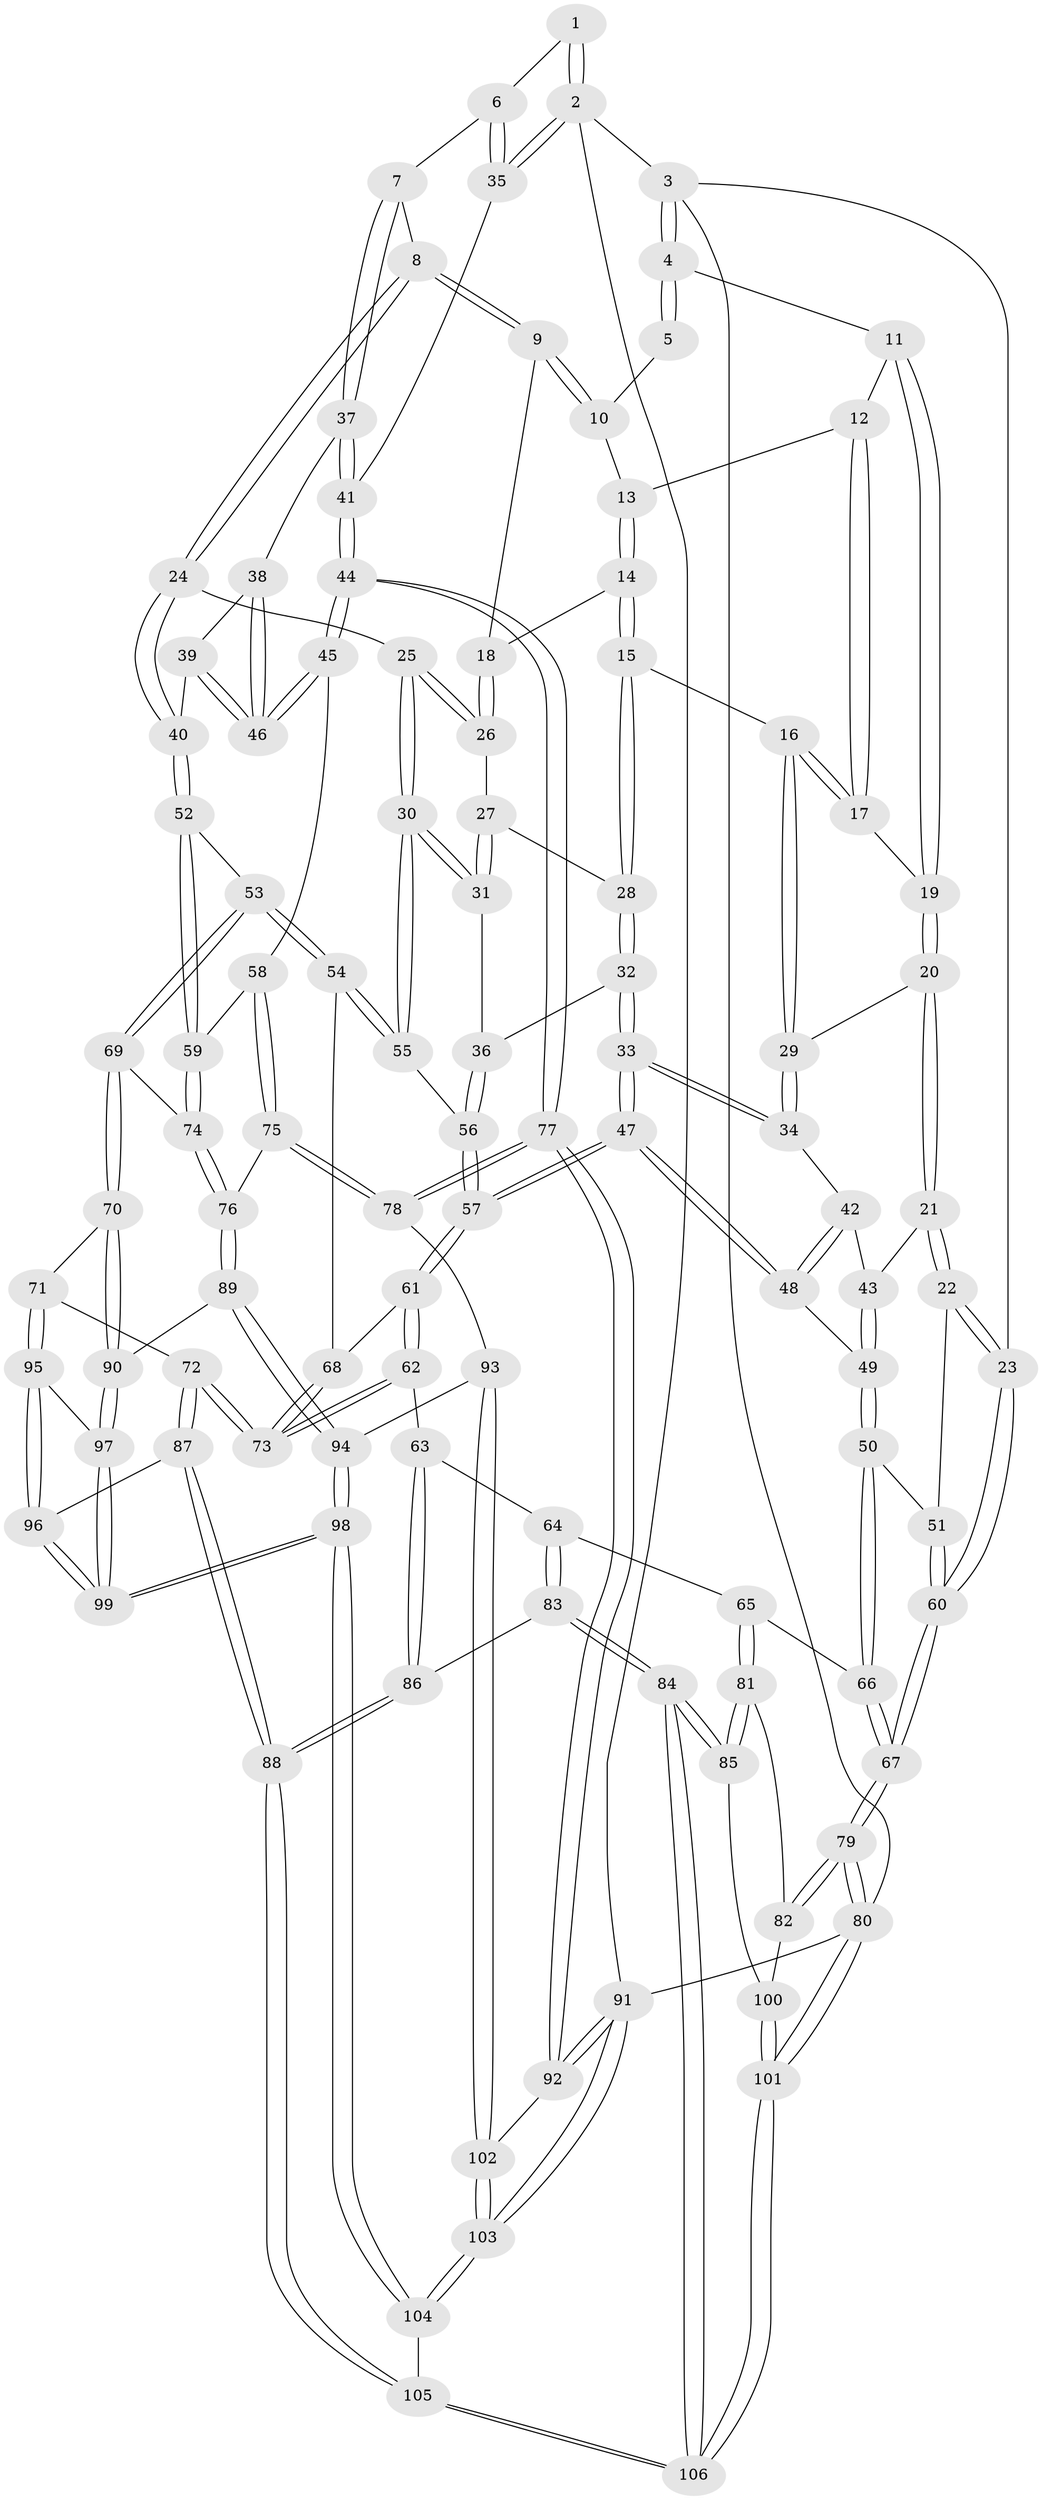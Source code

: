 // Generated by graph-tools (version 1.1) at 2025/38/03/09/25 02:38:52]
// undirected, 106 vertices, 262 edges
graph export_dot {
graph [start="1"]
  node [color=gray90,style=filled];
  1 [pos="+0.9551219785464142+0"];
  2 [pos="+1+0"];
  3 [pos="+0+0"];
  4 [pos="+0+0"];
  5 [pos="+0.506427190465186+0"];
  6 [pos="+0.8302579701909231+0.11665496624532186"];
  7 [pos="+0.8271611028316253+0.12317304831343899"];
  8 [pos="+0.7750255002164169+0.1430233883525478"];
  9 [pos="+0.538898897973512+0"];
  10 [pos="+0.5062829452713941+0"];
  11 [pos="+0.13145772219370983+0"];
  12 [pos="+0.31727646146381755+0.06187445268882552"];
  13 [pos="+0.34654423231626125+0.05880962704517112"];
  14 [pos="+0.37974290289530854+0.1216271856602205"];
  15 [pos="+0.3661161452009745+0.18012586461038957"];
  16 [pos="+0.3414097891143017+0.1825554493646101"];
  17 [pos="+0.2749902331400666+0.13928149280139798"];
  18 [pos="+0.5269837000917449+0.04483336651933493"];
  19 [pos="+0.19418715469913692+0.13657394795172834"];
  20 [pos="+0.16728080758792407+0.2100623882318925"];
  21 [pos="+0.15233671049789882+0.2300074763320684"];
  22 [pos="+0.12434871617831275+0.23981606447618722"];
  23 [pos="+0+0.29753154779108104"];
  24 [pos="+0.6866084294337397+0.2383985453481901"];
  25 [pos="+0.6706767802092276+0.2438566560732856"];
  26 [pos="+0.5282932566504438+0.10383014466204576"];
  27 [pos="+0.49542782126449475+0.1656244004191855"];
  28 [pos="+0.4041421377995146+0.2087147676461651"];
  29 [pos="+0.2998280011428103+0.2335464946548377"];
  30 [pos="+0.5802524513890407+0.3264128901635041"];
  31 [pos="+0.5632321496685048+0.31861921123659964"];
  32 [pos="+0.4209330721616431+0.30777124894572105"];
  33 [pos="+0.36041524555013077+0.34090982197940956"];
  34 [pos="+0.2990577977838864+0.2845049447223443"];
  35 [pos="+1+0.14068219166661813"];
  36 [pos="+0.4232570158887875+0.3085909353166955"];
  37 [pos="+0.8664320302726244+0.1806247946111782"];
  38 [pos="+0.8612558461532495+0.2088159779881028"];
  39 [pos="+0.7972640586790628+0.3576110226801338"];
  40 [pos="+0.769467484757176+0.35104730106905935"];
  41 [pos="+1+0.3986046866393583"];
  42 [pos="+0.2582992009470801+0.2941598011950138"];
  43 [pos="+0.18679763704688992+0.2677639580547491"];
  44 [pos="+1+0.46632200025438447"];
  45 [pos="+0.9060925647224348+0.4472249994562563"];
  46 [pos="+0.8719547014930338+0.4095503540139557"];
  47 [pos="+0.3113511802459229+0.43680094183075485"];
  48 [pos="+0.24204286492392776+0.42481319739288403"];
  49 [pos="+0.2224359107311845+0.42554705149951283"];
  50 [pos="+0.2082333801835508+0.43099234026217825"];
  51 [pos="+0.1740883807063946+0.42860569553047356"];
  52 [pos="+0.6905798820789437+0.44436430512508746"];
  53 [pos="+0.6100816747566088+0.43978329631090485"];
  54 [pos="+0.5968178104391041+0.4281833719913939"];
  55 [pos="+0.5908470666888375+0.41237242371182464"];
  56 [pos="+0.4504849950042624+0.42142755244019725"];
  57 [pos="+0.36592116138744607+0.5155418195199938"];
  58 [pos="+0.8094847096548329+0.5055789544411295"];
  59 [pos="+0.774524097828721+0.5012713121594956"];
  60 [pos="+0+0.4732820583738133"];
  61 [pos="+0.3671282184065379+0.5191472604521267"];
  62 [pos="+0.3685638961048997+0.5522287338358397"];
  63 [pos="+0.3528775607604973+0.564950922133003"];
  64 [pos="+0.21058311457015427+0.6018506582003353"];
  65 [pos="+0.21025823496394125+0.6017359502767042"];
  66 [pos="+0.192219724824557+0.5809467592747949"];
  67 [pos="+0+0.49475168149338966"];
  68 [pos="+0.5565523766686334+0.45942475380982334"];
  69 [pos="+0.6266640580878439+0.5992521195165584"];
  70 [pos="+0.5898204101844345+0.6540669287433182"];
  71 [pos="+0.4923683236209747+0.6426715202354704"];
  72 [pos="+0.4747069518982502+0.6365450967624474"];
  73 [pos="+0.4676628992550596+0.6275002379887966"];
  74 [pos="+0.684886964799122+0.5925770940135817"];
  75 [pos="+0.8090554559714006+0.6552201912777026"];
  76 [pos="+0.7980111212989563+0.6561039740702751"];
  77 [pos="+1+0.6988183284266059"];
  78 [pos="+0.8943809196177867+0.7140669917019108"];
  79 [pos="+0+0.6194648902551653"];
  80 [pos="+0+1"];
  81 [pos="+0.15472738949516662+0.6550437270775534"];
  82 [pos="+0+0.698361055393082"];
  83 [pos="+0.27458822227135304+0.8089217909385765"];
  84 [pos="+0.23541216479188554+0.8210930321742733"];
  85 [pos="+0.2186595330768017+0.8163061086726239"];
  86 [pos="+0.27543911928532455+0.8089153296585359"];
  87 [pos="+0.3527714079225458+0.8171362305360071"];
  88 [pos="+0.32521419444970334+0.8249341658975906"];
  89 [pos="+0.6611204749973435+0.7421418776670619"];
  90 [pos="+0.62777706884035+0.7268001617503705"];
  91 [pos="+1+1"];
  92 [pos="+1+0.8884586017374014"];
  93 [pos="+0.7879205588641913+0.8298676967768284"];
  94 [pos="+0.6775927237140392+0.7649538035334237"];
  95 [pos="+0.4980422438323811+0.7834556214493542"];
  96 [pos="+0.37552711712574227+0.8220468620134836"];
  97 [pos="+0.5619201975726575+0.8074797025388528"];
  98 [pos="+0.6119012700488686+1"];
  99 [pos="+0.5498948916189633+0.9225216571829347"];
  100 [pos="+0.09022967124114224+0.7999337520110154"];
  101 [pos="+0+1"];
  102 [pos="+0.78923824865907+0.8923374269343983"];
  103 [pos="+0.6680822973482166+1"];
  104 [pos="+0.6400126399907596+1"];
  105 [pos="+0.41482577025725204+1"];
  106 [pos="+0.07561511838480013+1"];
  1 -- 2;
  1 -- 2;
  1 -- 6;
  2 -- 3;
  2 -- 35;
  2 -- 35;
  2 -- 91;
  3 -- 4;
  3 -- 4;
  3 -- 23;
  3 -- 80;
  4 -- 5;
  4 -- 5;
  4 -- 11;
  5 -- 10;
  6 -- 7;
  6 -- 35;
  6 -- 35;
  7 -- 8;
  7 -- 37;
  7 -- 37;
  8 -- 9;
  8 -- 9;
  8 -- 24;
  8 -- 24;
  9 -- 10;
  9 -- 10;
  9 -- 18;
  10 -- 13;
  11 -- 12;
  11 -- 19;
  11 -- 19;
  12 -- 13;
  12 -- 17;
  12 -- 17;
  13 -- 14;
  13 -- 14;
  14 -- 15;
  14 -- 15;
  14 -- 18;
  15 -- 16;
  15 -- 28;
  15 -- 28;
  16 -- 17;
  16 -- 17;
  16 -- 29;
  16 -- 29;
  17 -- 19;
  18 -- 26;
  18 -- 26;
  19 -- 20;
  19 -- 20;
  20 -- 21;
  20 -- 21;
  20 -- 29;
  21 -- 22;
  21 -- 22;
  21 -- 43;
  22 -- 23;
  22 -- 23;
  22 -- 51;
  23 -- 60;
  23 -- 60;
  24 -- 25;
  24 -- 40;
  24 -- 40;
  25 -- 26;
  25 -- 26;
  25 -- 30;
  25 -- 30;
  26 -- 27;
  27 -- 28;
  27 -- 31;
  27 -- 31;
  28 -- 32;
  28 -- 32;
  29 -- 34;
  29 -- 34;
  30 -- 31;
  30 -- 31;
  30 -- 55;
  30 -- 55;
  31 -- 36;
  32 -- 33;
  32 -- 33;
  32 -- 36;
  33 -- 34;
  33 -- 34;
  33 -- 47;
  33 -- 47;
  34 -- 42;
  35 -- 41;
  36 -- 56;
  36 -- 56;
  37 -- 38;
  37 -- 41;
  37 -- 41;
  38 -- 39;
  38 -- 46;
  38 -- 46;
  39 -- 40;
  39 -- 46;
  39 -- 46;
  40 -- 52;
  40 -- 52;
  41 -- 44;
  41 -- 44;
  42 -- 43;
  42 -- 48;
  42 -- 48;
  43 -- 49;
  43 -- 49;
  44 -- 45;
  44 -- 45;
  44 -- 77;
  44 -- 77;
  45 -- 46;
  45 -- 46;
  45 -- 58;
  47 -- 48;
  47 -- 48;
  47 -- 57;
  47 -- 57;
  48 -- 49;
  49 -- 50;
  49 -- 50;
  50 -- 51;
  50 -- 66;
  50 -- 66;
  51 -- 60;
  51 -- 60;
  52 -- 53;
  52 -- 59;
  52 -- 59;
  53 -- 54;
  53 -- 54;
  53 -- 69;
  53 -- 69;
  54 -- 55;
  54 -- 55;
  54 -- 68;
  55 -- 56;
  56 -- 57;
  56 -- 57;
  57 -- 61;
  57 -- 61;
  58 -- 59;
  58 -- 75;
  58 -- 75;
  59 -- 74;
  59 -- 74;
  60 -- 67;
  60 -- 67;
  61 -- 62;
  61 -- 62;
  61 -- 68;
  62 -- 63;
  62 -- 73;
  62 -- 73;
  63 -- 64;
  63 -- 86;
  63 -- 86;
  64 -- 65;
  64 -- 83;
  64 -- 83;
  65 -- 66;
  65 -- 81;
  65 -- 81;
  66 -- 67;
  66 -- 67;
  67 -- 79;
  67 -- 79;
  68 -- 73;
  68 -- 73;
  69 -- 70;
  69 -- 70;
  69 -- 74;
  70 -- 71;
  70 -- 90;
  70 -- 90;
  71 -- 72;
  71 -- 95;
  71 -- 95;
  72 -- 73;
  72 -- 73;
  72 -- 87;
  72 -- 87;
  74 -- 76;
  74 -- 76;
  75 -- 76;
  75 -- 78;
  75 -- 78;
  76 -- 89;
  76 -- 89;
  77 -- 78;
  77 -- 78;
  77 -- 92;
  77 -- 92;
  78 -- 93;
  79 -- 80;
  79 -- 80;
  79 -- 82;
  79 -- 82;
  80 -- 101;
  80 -- 101;
  80 -- 91;
  81 -- 82;
  81 -- 85;
  81 -- 85;
  82 -- 100;
  83 -- 84;
  83 -- 84;
  83 -- 86;
  84 -- 85;
  84 -- 85;
  84 -- 106;
  84 -- 106;
  85 -- 100;
  86 -- 88;
  86 -- 88;
  87 -- 88;
  87 -- 88;
  87 -- 96;
  88 -- 105;
  88 -- 105;
  89 -- 90;
  89 -- 94;
  89 -- 94;
  90 -- 97;
  90 -- 97;
  91 -- 92;
  91 -- 92;
  91 -- 103;
  91 -- 103;
  92 -- 102;
  93 -- 94;
  93 -- 102;
  93 -- 102;
  94 -- 98;
  94 -- 98;
  95 -- 96;
  95 -- 96;
  95 -- 97;
  96 -- 99;
  96 -- 99;
  97 -- 99;
  97 -- 99;
  98 -- 99;
  98 -- 99;
  98 -- 104;
  98 -- 104;
  100 -- 101;
  100 -- 101;
  101 -- 106;
  101 -- 106;
  102 -- 103;
  102 -- 103;
  103 -- 104;
  103 -- 104;
  104 -- 105;
  105 -- 106;
  105 -- 106;
}
